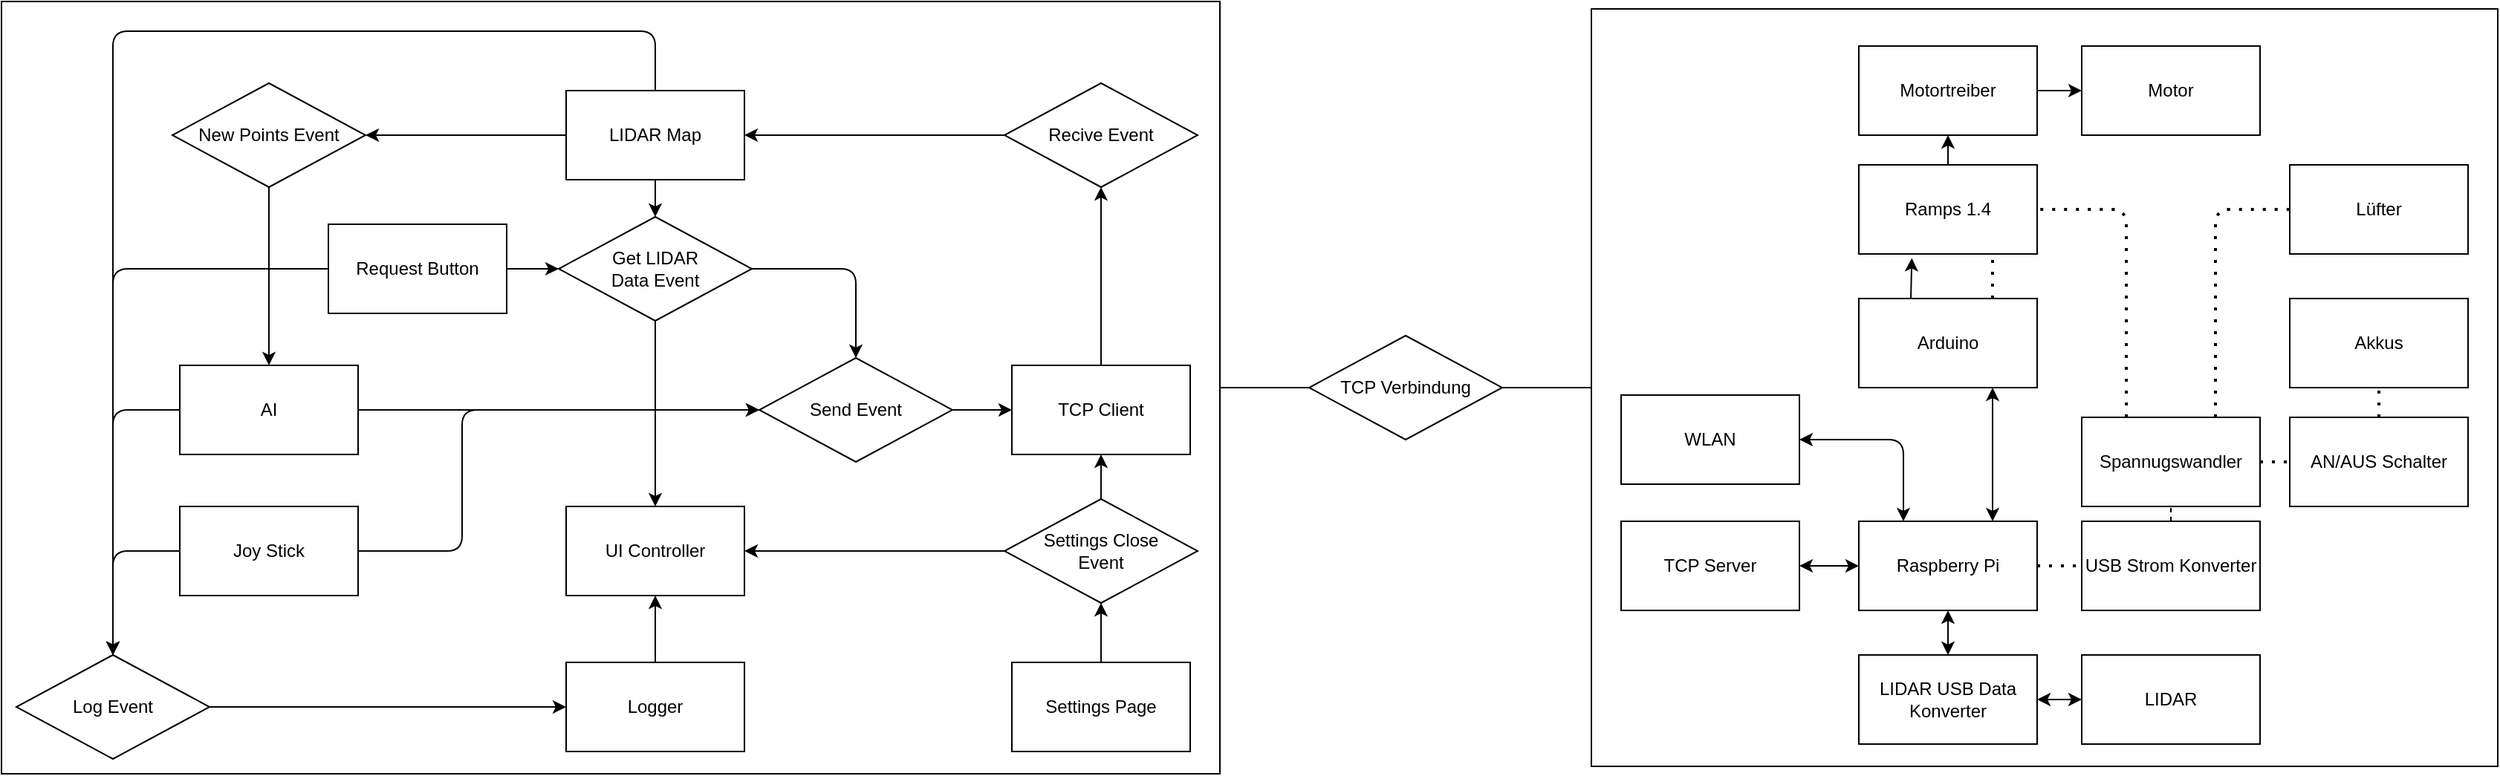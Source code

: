 <mxfile version="14.8.0" type="device"><diagram id="kYfV6NUm2NA3CmeLBPtE" name="Page-1"><mxGraphModel dx="2858" dy="1114" grid="1" gridSize="10" guides="1" tooltips="1" connect="1" arrows="1" fold="1" page="1" pageScale="1" pageWidth="827" pageHeight="1169" math="0" shadow="0"><root><mxCell id="0"/><mxCell id="1" parent="0"/><mxCell id="dVHLjXULifo3lpfTI8DW-144" value="" style="rounded=0;whiteSpace=wrap;html=1;" vertex="1" parent="1"><mxGeometry x="-760" y="40" width="820" height="520" as="geometry"/></mxCell><mxCell id="dVHLjXULifo3lpfTI8DW-61" value="" style="rounded=0;whiteSpace=wrap;html=1;fillOpacity=100;noLabel=0;metaEdit=0;editable=1;" vertex="1" parent="1"><mxGeometry x="310" y="45" width="610" height="510" as="geometry"/></mxCell><mxCell id="dVHLjXULifo3lpfTI8DW-34" value="Arduino" style="rounded=0;whiteSpace=wrap;html=1;" vertex="1" parent="1"><mxGeometry x="490" y="240" width="120" height="60" as="geometry"/></mxCell><mxCell id="dVHLjXULifo3lpfTI8DW-35" value="Raspberry Pi" style="rounded=0;whiteSpace=wrap;html=1;" vertex="1" parent="1"><mxGeometry x="490" y="390" width="120" height="60" as="geometry"/></mxCell><mxCell id="dVHLjXULifo3lpfTI8DW-36" value="" style="endArrow=classic;startArrow=classic;html=1;exitX=0.75;exitY=0;exitDx=0;exitDy=0;entryX=0.75;entryY=1;entryDx=0;entryDy=0;" edge="1" parent="1" source="dVHLjXULifo3lpfTI8DW-35" target="dVHLjXULifo3lpfTI8DW-34"><mxGeometry width="50" height="50" relative="1" as="geometry"><mxPoint x="666" y="480" as="sourcePoint"/><mxPoint x="556" y="320" as="targetPoint"/><Array as="points"><mxPoint x="580" y="325"/></Array></mxGeometry></mxCell><mxCell id="dVHLjXULifo3lpfTI8DW-37" value="Ramps 1.4" style="rounded=0;whiteSpace=wrap;html=1;" vertex="1" parent="1"><mxGeometry x="490" y="150" width="120" height="60" as="geometry"/></mxCell><mxCell id="dVHLjXULifo3lpfTI8DW-38" value="" style="edgeStyle=orthogonalEdgeStyle;rounded=0;orthogonalLoop=1;jettySize=auto;html=1;" edge="1" parent="1" source="dVHLjXULifo3lpfTI8DW-39" target="dVHLjXULifo3lpfTI8DW-41"><mxGeometry relative="1" as="geometry"/></mxCell><mxCell id="dVHLjXULifo3lpfTI8DW-39" value="Motortreiber" style="rounded=0;whiteSpace=wrap;html=1;" vertex="1" parent="1"><mxGeometry x="490" y="70" width="120" height="60" as="geometry"/></mxCell><mxCell id="dVHLjXULifo3lpfTI8DW-40" value="" style="endArrow=classic;html=1;entryX=0.5;entryY=1;entryDx=0;entryDy=0;" edge="1" parent="1" source="dVHLjXULifo3lpfTI8DW-37" target="dVHLjXULifo3lpfTI8DW-39"><mxGeometry width="50" height="50" relative="1" as="geometry"><mxPoint x="650" y="240" as="sourcePoint"/><mxPoint x="700" y="190" as="targetPoint"/></mxGeometry></mxCell><mxCell id="dVHLjXULifo3lpfTI8DW-41" value="Motor" style="rounded=0;whiteSpace=wrap;html=1;" vertex="1" parent="1"><mxGeometry x="640" y="70" width="120" height="60" as="geometry"/></mxCell><mxCell id="dVHLjXULifo3lpfTI8DW-42" value="Akkus" style="rounded=0;whiteSpace=wrap;html=1;" vertex="1" parent="1"><mxGeometry x="780" y="240" width="120" height="60" as="geometry"/></mxCell><mxCell id="dVHLjXULifo3lpfTI8DW-43" value="&lt;div&gt;AN/AUS Schalter&lt;/div&gt;" style="rounded=0;whiteSpace=wrap;html=1;" vertex="1" parent="1"><mxGeometry x="780" y="320" width="120" height="60" as="geometry"/></mxCell><mxCell id="dVHLjXULifo3lpfTI8DW-44" value="Spannugswandler" style="rounded=0;whiteSpace=wrap;html=1;" vertex="1" parent="1"><mxGeometry x="640" y="320" width="120" height="60" as="geometry"/></mxCell><mxCell id="dVHLjXULifo3lpfTI8DW-45" value="USB Strom Konverter" style="rounded=0;whiteSpace=wrap;html=1;" vertex="1" parent="1"><mxGeometry x="640" y="390" width="120" height="60" as="geometry"/></mxCell><mxCell id="dVHLjXULifo3lpfTI8DW-46" value="" style="endArrow=none;dashed=1;html=1;entryX=0.5;entryY=1;entryDx=0;entryDy=0;" edge="1" parent="1" source="dVHLjXULifo3lpfTI8DW-45" target="dVHLjXULifo3lpfTI8DW-44"><mxGeometry width="50" height="50" relative="1" as="geometry"><mxPoint x="620" y="320" as="sourcePoint"/><mxPoint x="670" y="270" as="targetPoint"/></mxGeometry></mxCell><mxCell id="dVHLjXULifo3lpfTI8DW-47" value="" style="endArrow=none;dashed=1;html=1;dashPattern=1 3;strokeWidth=2;entryX=0;entryY=0.5;entryDx=0;entryDy=0;" edge="1" parent="1" target="dVHLjXULifo3lpfTI8DW-45"><mxGeometry width="50" height="50" relative="1" as="geometry"><mxPoint x="610" y="420" as="sourcePoint"/><mxPoint x="700" y="270" as="targetPoint"/></mxGeometry></mxCell><mxCell id="dVHLjXULifo3lpfTI8DW-48" value="" style="endArrow=none;dashed=1;html=1;dashPattern=1 3;strokeWidth=2;exitX=0.25;exitY=0;exitDx=0;exitDy=0;entryX=1;entryY=0.5;entryDx=0;entryDy=0;" edge="1" parent="1" source="dVHLjXULifo3lpfTI8DW-44" target="dVHLjXULifo3lpfTI8DW-37"><mxGeometry width="50" height="50" relative="1" as="geometry"><mxPoint x="710" y="290" as="sourcePoint"/><mxPoint x="760" y="240" as="targetPoint"/><Array as="points"><mxPoint x="670" y="180"/></Array></mxGeometry></mxCell><mxCell id="dVHLjXULifo3lpfTI8DW-49" value="" style="endArrow=none;dashed=1;html=1;dashPattern=1 3;strokeWidth=2;exitX=0.75;exitY=0;exitDx=0;exitDy=0;entryX=0.75;entryY=1;entryDx=0;entryDy=0;" edge="1" parent="1" source="dVHLjXULifo3lpfTI8DW-34" target="dVHLjXULifo3lpfTI8DW-37"><mxGeometry width="50" height="50" relative="1" as="geometry"><mxPoint x="540" y="250" as="sourcePoint"/><mxPoint x="590" y="200" as="targetPoint"/></mxGeometry></mxCell><mxCell id="dVHLjXULifo3lpfTI8DW-50" value="" style="endArrow=classic;html=1;entryX=0.297;entryY=1.045;entryDx=0;entryDy=0;entryPerimeter=0;" edge="1" parent="1" target="dVHLjXULifo3lpfTI8DW-37"><mxGeometry width="50" height="50" relative="1" as="geometry"><mxPoint x="525" y="240" as="sourcePoint"/><mxPoint x="575" y="190" as="targetPoint"/></mxGeometry></mxCell><mxCell id="dVHLjXULifo3lpfTI8DW-51" value="&lt;div&gt;Lüfter&lt;/div&gt;" style="rounded=0;whiteSpace=wrap;html=1;" vertex="1" parent="1"><mxGeometry x="780" y="150" width="120" height="60" as="geometry"/></mxCell><mxCell id="dVHLjXULifo3lpfTI8DW-52" value="" style="endArrow=none;dashed=1;html=1;dashPattern=1 3;strokeWidth=2;entryX=0;entryY=0.5;entryDx=0;entryDy=0;" edge="1" parent="1" target="dVHLjXULifo3lpfTI8DW-51"><mxGeometry width="50" height="50" relative="1" as="geometry"><mxPoint x="730" y="320" as="sourcePoint"/><mxPoint x="780" y="270" as="targetPoint"/><Array as="points"><mxPoint x="730" y="180"/></Array></mxGeometry></mxCell><mxCell id="dVHLjXULifo3lpfTI8DW-53" value="&lt;div&gt;LIDAR USB Data&lt;/div&gt;&lt;div&gt;Konverter&lt;br&gt;&lt;/div&gt;" style="rounded=0;whiteSpace=wrap;html=1;" vertex="1" parent="1"><mxGeometry x="490" y="480" width="120" height="60" as="geometry"/></mxCell><mxCell id="dVHLjXULifo3lpfTI8DW-54" value="LIDAR" style="rounded=0;whiteSpace=wrap;html=1;" vertex="1" parent="1"><mxGeometry x="640" y="480" width="120" height="60" as="geometry"/></mxCell><mxCell id="dVHLjXULifo3lpfTI8DW-55" value="" style="endArrow=classic;startArrow=classic;html=1;exitX=1;exitY=0.5;exitDx=0;exitDy=0;entryX=0;entryY=0.5;entryDx=0;entryDy=0;" edge="1" parent="1" source="dVHLjXULifo3lpfTI8DW-53" target="dVHLjXULifo3lpfTI8DW-54"><mxGeometry width="50" height="50" relative="1" as="geometry"><mxPoint x="760" y="400" as="sourcePoint"/><mxPoint x="810" y="350" as="targetPoint"/></mxGeometry></mxCell><mxCell id="dVHLjXULifo3lpfTI8DW-56" value="" style="endArrow=classic;startArrow=classic;html=1;exitX=0.5;exitY=0;exitDx=0;exitDy=0;entryX=0.5;entryY=1;entryDx=0;entryDy=0;" edge="1" parent="1" source="dVHLjXULifo3lpfTI8DW-53" target="dVHLjXULifo3lpfTI8DW-35"><mxGeometry width="50" height="50" relative="1" as="geometry"><mxPoint x="550" y="470" as="sourcePoint"/><mxPoint x="600" y="420" as="targetPoint"/></mxGeometry></mxCell><mxCell id="dVHLjXULifo3lpfTI8DW-57" value="" style="endArrow=none;dashed=1;html=1;dashPattern=1 3;strokeWidth=2;exitX=1;exitY=0.5;exitDx=0;exitDy=0;entryX=0;entryY=0.5;entryDx=0;entryDy=0;" edge="1" parent="1" source="dVHLjXULifo3lpfTI8DW-44" target="dVHLjXULifo3lpfTI8DW-43"><mxGeometry width="50" height="50" relative="1" as="geometry"><mxPoint x="800" y="470" as="sourcePoint"/><mxPoint x="830" y="400" as="targetPoint"/></mxGeometry></mxCell><mxCell id="dVHLjXULifo3lpfTI8DW-58" value="" style="endArrow=none;dashed=1;html=1;dashPattern=1 3;strokeWidth=2;entryX=0.5;entryY=1;entryDx=0;entryDy=0;exitX=0.5;exitY=0;exitDx=0;exitDy=0;" edge="1" parent="1" source="dVHLjXULifo3lpfTI8DW-43" target="dVHLjXULifo3lpfTI8DW-42"><mxGeometry width="50" height="50" relative="1" as="geometry"><mxPoint x="720" y="330" as="sourcePoint"/><mxPoint x="770" y="280" as="targetPoint"/></mxGeometry></mxCell><mxCell id="dVHLjXULifo3lpfTI8DW-65" value="TCP Server" style="rounded=0;whiteSpace=wrap;html=1;" vertex="1" parent="1"><mxGeometry x="330" y="390" width="120" height="60" as="geometry"/></mxCell><mxCell id="dVHLjXULifo3lpfTI8DW-68" value="" style="endArrow=classic;startArrow=classic;html=1;entryX=0;entryY=0.5;entryDx=0;entryDy=0;exitX=1;exitY=0.5;exitDx=0;exitDy=0;" edge="1" parent="1" source="dVHLjXULifo3lpfTI8DW-65" target="dVHLjXULifo3lpfTI8DW-35"><mxGeometry width="50" height="50" relative="1" as="geometry"><mxPoint x="380" y="435" as="sourcePoint"/><mxPoint x="430" y="385" as="targetPoint"/></mxGeometry></mxCell><mxCell id="dVHLjXULifo3lpfTI8DW-69" value="WLAN" style="rounded=0;whiteSpace=wrap;html=1;" vertex="1" parent="1"><mxGeometry x="330" y="305" width="120" height="60" as="geometry"/></mxCell><mxCell id="dVHLjXULifo3lpfTI8DW-70" value="" style="endArrow=classic;startArrow=classic;html=1;entryX=0.25;entryY=0;entryDx=0;entryDy=0;exitX=1;exitY=0.5;exitDx=0;exitDy=0;" edge="1" parent="1" source="dVHLjXULifo3lpfTI8DW-69" target="dVHLjXULifo3lpfTI8DW-35"><mxGeometry width="50" height="50" relative="1" as="geometry"><mxPoint x="440" y="405" as="sourcePoint"/><mxPoint x="490" y="355" as="targetPoint"/><Array as="points"><mxPoint x="520" y="335"/></Array></mxGeometry></mxCell><mxCell id="dVHLjXULifo3lpfTI8DW-74" value="TCP Client" style="rounded=0;whiteSpace=wrap;html=1;" vertex="1" parent="1"><mxGeometry x="-80" y="285" width="120" height="60" as="geometry"/></mxCell><mxCell id="dVHLjXULifo3lpfTI8DW-77" value="TCP Verbindung" style="shape=rhombus;perimeter=rhombusPerimeter;whiteSpace=wrap;html=1;align=center;" vertex="1" parent="1"><mxGeometry x="120" y="265" width="130" height="70" as="geometry"/></mxCell><mxCell id="dVHLjXULifo3lpfTI8DW-79" value="" style="endArrow=none;html=1;entryX=0;entryY=0.5;entryDx=0;entryDy=0;exitX=1;exitY=0.5;exitDx=0;exitDy=0;" edge="1" parent="1" source="dVHLjXULifo3lpfTI8DW-77" target="dVHLjXULifo3lpfTI8DW-61"><mxGeometry width="50" height="50" relative="1" as="geometry"><mxPoint x="130" y="305" as="sourcePoint"/><mxPoint x="180" y="255" as="targetPoint"/></mxGeometry></mxCell><mxCell id="dVHLjXULifo3lpfTI8DW-80" value="Send Event" style="shape=rhombus;perimeter=rhombusPerimeter;whiteSpace=wrap;html=1;align=center;" vertex="1" parent="1"><mxGeometry x="-250" y="280" width="130" height="70" as="geometry"/></mxCell><mxCell id="dVHLjXULifo3lpfTI8DW-81" value="Recive Event" style="shape=rhombus;perimeter=rhombusPerimeter;whiteSpace=wrap;html=1;align=center;" vertex="1" parent="1"><mxGeometry x="-85" y="95" width="130" height="70" as="geometry"/></mxCell><mxCell id="dVHLjXULifo3lpfTI8DW-85" value="" style="endArrow=classic;html=1;entryX=0.5;entryY=1;entryDx=0;entryDy=0;exitX=0.5;exitY=0;exitDx=0;exitDy=0;" edge="1" parent="1" source="dVHLjXULifo3lpfTI8DW-74" target="dVHLjXULifo3lpfTI8DW-81"><mxGeometry width="50" height="50" relative="1" as="geometry"><mxPoint x="-260" y="360" as="sourcePoint"/><mxPoint x="-210" y="310" as="targetPoint"/><Array as="points"/></mxGeometry></mxCell><mxCell id="dVHLjXULifo3lpfTI8DW-87" value="LIDAR Map" style="rounded=0;whiteSpace=wrap;html=1;" vertex="1" parent="1"><mxGeometry x="-380" y="100" width="120" height="60" as="geometry"/></mxCell><mxCell id="dVHLjXULifo3lpfTI8DW-88" value="" style="endArrow=classic;html=1;entryX=1;entryY=0.5;entryDx=0;entryDy=0;exitX=0;exitY=0.5;exitDx=0;exitDy=0;" edge="1" parent="1" source="dVHLjXULifo3lpfTI8DW-81" target="dVHLjXULifo3lpfTI8DW-87"><mxGeometry width="50" height="50" relative="1" as="geometry"><mxPoint x="-40" y="310" as="sourcePoint"/><mxPoint x="10" y="260" as="targetPoint"/></mxGeometry></mxCell><mxCell id="dVHLjXULifo3lpfTI8DW-94" value="Settings Page" style="rounded=0;whiteSpace=wrap;html=1;" vertex="1" parent="1"><mxGeometry x="-80" y="485" width="120" height="60" as="geometry"/></mxCell><mxCell id="dVHLjXULifo3lpfTI8DW-99" value="&lt;div&gt;Get LIDAR&lt;/div&gt;&lt;div&gt;Data Event&lt;br&gt;&lt;/div&gt;" style="shape=rhombus;perimeter=rhombusPerimeter;whiteSpace=wrap;html=1;align=center;" vertex="1" parent="1"><mxGeometry x="-385" y="185" width="130" height="70" as="geometry"/></mxCell><mxCell id="dVHLjXULifo3lpfTI8DW-100" value="" style="endArrow=classic;html=1;exitX=0.5;exitY=1;exitDx=0;exitDy=0;entryX=0.5;entryY=0;entryDx=0;entryDy=0;" edge="1" parent="1" source="dVHLjXULifo3lpfTI8DW-87" target="dVHLjXULifo3lpfTI8DW-99"><mxGeometry width="50" height="50" relative="1" as="geometry"><mxPoint x="-170" y="300" as="sourcePoint"/><mxPoint x="-120" y="250" as="targetPoint"/></mxGeometry></mxCell><mxCell id="dVHLjXULifo3lpfTI8DW-101" value="" style="endArrow=classic;html=1;exitX=1;exitY=0.5;exitDx=0;exitDy=0;entryX=0.5;entryY=0;entryDx=0;entryDy=0;" edge="1" parent="1" source="dVHLjXULifo3lpfTI8DW-99" target="dVHLjXULifo3lpfTI8DW-80"><mxGeometry width="50" height="50" relative="1" as="geometry"><mxPoint x="-170" y="300" as="sourcePoint"/><mxPoint x="-120" y="250" as="targetPoint"/><Array as="points"><mxPoint x="-185" y="220"/></Array></mxGeometry></mxCell><mxCell id="dVHLjXULifo3lpfTI8DW-102" value="Request Button" style="rounded=0;whiteSpace=wrap;html=1;" vertex="1" parent="1"><mxGeometry x="-540" y="190" width="120" height="60" as="geometry"/></mxCell><mxCell id="dVHLjXULifo3lpfTI8DW-104" value="Joy Stick" style="rounded=0;whiteSpace=wrap;html=1;" vertex="1" parent="1"><mxGeometry x="-640" y="380" width="120" height="60" as="geometry"/></mxCell><mxCell id="dVHLjXULifo3lpfTI8DW-106" value="Logger" style="rounded=0;whiteSpace=wrap;html=1;" vertex="1" parent="1"><mxGeometry x="-380" y="485" width="120" height="60" as="geometry"/></mxCell><mxCell id="dVHLjXULifo3lpfTI8DW-107" value="Log Event" style="shape=rhombus;perimeter=rhombusPerimeter;whiteSpace=wrap;html=1;align=center;" vertex="1" parent="1"><mxGeometry x="-750" y="480" width="130" height="70" as="geometry"/></mxCell><mxCell id="dVHLjXULifo3lpfTI8DW-111" value="" style="endArrow=classic;html=1;exitX=1;exitY=0.5;exitDx=0;exitDy=0;entryX=0;entryY=0.5;entryDx=0;entryDy=0;" edge="1" parent="1" source="dVHLjXULifo3lpfTI8DW-102" target="dVHLjXULifo3lpfTI8DW-99"><mxGeometry width="50" height="50" relative="1" as="geometry"><mxPoint x="-120" y="430" as="sourcePoint"/><mxPoint x="-70" y="380" as="targetPoint"/></mxGeometry></mxCell><mxCell id="dVHLjXULifo3lpfTI8DW-112" value="" style="endArrow=classic;html=1;exitX=1;exitY=0.5;exitDx=0;exitDy=0;entryX=0;entryY=0.5;entryDx=0;entryDy=0;" edge="1" parent="1" source="dVHLjXULifo3lpfTI8DW-107" target="dVHLjXULifo3lpfTI8DW-106"><mxGeometry width="50" height="50" relative="1" as="geometry"><mxPoint x="-120" y="430" as="sourcePoint"/><mxPoint x="-70" y="380" as="targetPoint"/></mxGeometry></mxCell><mxCell id="dVHLjXULifo3lpfTI8DW-115" value="AI" style="rounded=0;whiteSpace=wrap;html=1;" vertex="1" parent="1"><mxGeometry x="-640" y="285" width="120" height="60" as="geometry"/></mxCell><mxCell id="dVHLjXULifo3lpfTI8DW-119" value="New Points Event" style="shape=rhombus;perimeter=rhombusPerimeter;whiteSpace=wrap;html=1;align=center;" vertex="1" parent="1"><mxGeometry x="-645" y="95" width="130" height="70" as="geometry"/></mxCell><mxCell id="dVHLjXULifo3lpfTI8DW-120" value="&lt;div&gt;Settings Close&lt;/div&gt;&lt;div&gt;Event&lt;br&gt;&lt;/div&gt;" style="shape=rhombus;perimeter=rhombusPerimeter;whiteSpace=wrap;html=1;align=center;" vertex="1" parent="1"><mxGeometry x="-85" y="375" width="130" height="70" as="geometry"/></mxCell><mxCell id="dVHLjXULifo3lpfTI8DW-125" value="UI Controller" style="rounded=0;whiteSpace=wrap;html=1;" vertex="1" parent="1"><mxGeometry x="-380" y="380" width="120" height="60" as="geometry"/></mxCell><mxCell id="dVHLjXULifo3lpfTI8DW-128" value="" style="endArrow=classic;html=1;entryX=1;entryY=0.5;entryDx=0;entryDy=0;exitX=0;exitY=0.5;exitDx=0;exitDy=0;" edge="1" parent="1" source="dVHLjXULifo3lpfTI8DW-87" target="dVHLjXULifo3lpfTI8DW-119"><mxGeometry width="50" height="50" relative="1" as="geometry"><mxPoint x="-30" y="360" as="sourcePoint"/><mxPoint x="20" y="310" as="targetPoint"/></mxGeometry></mxCell><mxCell id="dVHLjXULifo3lpfTI8DW-129" value="" style="endArrow=classic;html=1;exitX=1;exitY=0.5;exitDx=0;exitDy=0;entryX=0;entryY=0.5;entryDx=0;entryDy=0;" edge="1" parent="1" source="dVHLjXULifo3lpfTI8DW-80" target="dVHLjXULifo3lpfTI8DW-74"><mxGeometry width="50" height="50" relative="1" as="geometry"><mxPoint x="-130" y="360" as="sourcePoint"/><mxPoint x="-80" y="310" as="targetPoint"/></mxGeometry></mxCell><mxCell id="dVHLjXULifo3lpfTI8DW-130" value="" style="endArrow=classic;html=1;exitX=0.5;exitY=1;exitDx=0;exitDy=0;" edge="1" parent="1" source="dVHLjXULifo3lpfTI8DW-119" target="dVHLjXULifo3lpfTI8DW-115"><mxGeometry width="50" height="50" relative="1" as="geometry"><mxPoint x="-420" y="380" as="sourcePoint"/><mxPoint x="-370" y="330" as="targetPoint"/></mxGeometry></mxCell><mxCell id="dVHLjXULifo3lpfTI8DW-131" value="" style="endArrow=classic;html=1;exitX=1;exitY=0.5;exitDx=0;exitDy=0;entryX=0;entryY=0.5;entryDx=0;entryDy=0;" edge="1" parent="1" source="dVHLjXULifo3lpfTI8DW-115" target="dVHLjXULifo3lpfTI8DW-80"><mxGeometry width="50" height="50" relative="1" as="geometry"><mxPoint x="-420" y="380" as="sourcePoint"/><mxPoint x="-370" y="330" as="targetPoint"/></mxGeometry></mxCell><mxCell id="dVHLjXULifo3lpfTI8DW-132" value="" style="endArrow=classic;html=1;exitX=0.5;exitY=1;exitDx=0;exitDy=0;entryX=0.5;entryY=0;entryDx=0;entryDy=0;" edge="1" parent="1" source="dVHLjXULifo3lpfTI8DW-99" target="dVHLjXULifo3lpfTI8DW-125"><mxGeometry width="50" height="50" relative="1" as="geometry"><mxPoint x="-350" y="380" as="sourcePoint"/><mxPoint x="-300" y="330" as="targetPoint"/></mxGeometry></mxCell><mxCell id="dVHLjXULifo3lpfTI8DW-134" value="" style="endArrow=classic;html=1;exitX=1;exitY=0.5;exitDx=0;exitDy=0;entryX=0;entryY=0.5;entryDx=0;entryDy=0;" edge="1" parent="1" source="dVHLjXULifo3lpfTI8DW-104" target="dVHLjXULifo3lpfTI8DW-80"><mxGeometry width="50" height="50" relative="1" as="geometry"><mxPoint x="-310" y="440" as="sourcePoint"/><mxPoint x="-430" y="370" as="targetPoint"/><Array as="points"><mxPoint x="-450" y="410"/><mxPoint x="-450" y="315"/></Array></mxGeometry></mxCell><mxCell id="dVHLjXULifo3lpfTI8DW-135" value="" style="endArrow=classic;html=1;exitX=0;exitY=0.5;exitDx=0;exitDy=0;entryX=0.5;entryY=0;entryDx=0;entryDy=0;" edge="1" parent="1" source="dVHLjXULifo3lpfTI8DW-104" target="dVHLjXULifo3lpfTI8DW-107"><mxGeometry width="50" height="50" relative="1" as="geometry"><mxPoint x="-340" y="420" as="sourcePoint"/><mxPoint x="-290" y="370" as="targetPoint"/><Array as="points"><mxPoint x="-685" y="410"/></Array></mxGeometry></mxCell><mxCell id="dVHLjXULifo3lpfTI8DW-136" value="" style="endArrow=classic;html=1;exitX=0.5;exitY=0;exitDx=0;exitDy=0;entryX=0.5;entryY=1;entryDx=0;entryDy=0;" edge="1" parent="1" source="dVHLjXULifo3lpfTI8DW-120" target="dVHLjXULifo3lpfTI8DW-74"><mxGeometry width="50" height="50" relative="1" as="geometry"><mxPoint x="-230" y="390" as="sourcePoint"/><mxPoint x="-180" y="340" as="targetPoint"/></mxGeometry></mxCell><mxCell id="dVHLjXULifo3lpfTI8DW-137" value="" style="endArrow=classic;html=1;entryX=0.5;entryY=1;entryDx=0;entryDy=0;exitX=0.5;exitY=0;exitDx=0;exitDy=0;" edge="1" parent="1" source="dVHLjXULifo3lpfTI8DW-94" target="dVHLjXULifo3lpfTI8DW-120"><mxGeometry width="50" height="50" relative="1" as="geometry"><mxPoint x="-230" y="410" as="sourcePoint"/><mxPoint x="-180" y="360" as="targetPoint"/></mxGeometry></mxCell><mxCell id="dVHLjXULifo3lpfTI8DW-139" value="" style="endArrow=classic;html=1;exitX=0;exitY=0.5;exitDx=0;exitDy=0;entryX=1;entryY=0.5;entryDx=0;entryDy=0;" edge="1" parent="1" source="dVHLjXULifo3lpfTI8DW-120" target="dVHLjXULifo3lpfTI8DW-125"><mxGeometry width="50" height="50" relative="1" as="geometry"><mxPoint x="-230" y="410" as="sourcePoint"/><mxPoint x="-180" y="360" as="targetPoint"/></mxGeometry></mxCell><mxCell id="dVHLjXULifo3lpfTI8DW-140" value="" style="endArrow=classic;html=1;exitX=0.5;exitY=0;exitDx=0;exitDy=0;entryX=0.5;entryY=1;entryDx=0;entryDy=0;" edge="1" parent="1" source="dVHLjXULifo3lpfTI8DW-106" target="dVHLjXULifo3lpfTI8DW-125"><mxGeometry width="50" height="50" relative="1" as="geometry"><mxPoint x="-310" y="370" as="sourcePoint"/><mxPoint x="-260" y="320" as="targetPoint"/></mxGeometry></mxCell><mxCell id="dVHLjXULifo3lpfTI8DW-141" value="" style="endArrow=classic;html=1;exitX=0;exitY=0.5;exitDx=0;exitDy=0;entryX=0.5;entryY=0;entryDx=0;entryDy=0;" edge="1" parent="1" source="dVHLjXULifo3lpfTI8DW-115" target="dVHLjXULifo3lpfTI8DW-107"><mxGeometry width="50" height="50" relative="1" as="geometry"><mxPoint x="-570" y="380" as="sourcePoint"/><mxPoint x="-520" y="330" as="targetPoint"/><Array as="points"><mxPoint x="-685" y="315"/></Array></mxGeometry></mxCell><mxCell id="dVHLjXULifo3lpfTI8DW-142" value="" style="endArrow=classic;html=1;entryX=0.5;entryY=0;entryDx=0;entryDy=0;" edge="1" parent="1" target="dVHLjXULifo3lpfTI8DW-107"><mxGeometry width="50" height="50" relative="1" as="geometry"><mxPoint x="-320" y="100" as="sourcePoint"/><mxPoint x="-690" y="490" as="targetPoint"/><Array as="points"><mxPoint x="-320" y="60"/><mxPoint x="-685" y="60"/></Array></mxGeometry></mxCell><mxCell id="dVHLjXULifo3lpfTI8DW-143" value="" style="endArrow=classic;html=1;exitX=0;exitY=0.5;exitDx=0;exitDy=0;entryX=0.5;entryY=0;entryDx=0;entryDy=0;" edge="1" parent="1" source="dVHLjXULifo3lpfTI8DW-102" target="dVHLjXULifo3lpfTI8DW-107"><mxGeometry width="50" height="50" relative="1" as="geometry"><mxPoint x="-580" y="310" as="sourcePoint"/><mxPoint x="-670" y="470" as="targetPoint"/><Array as="points"><mxPoint x="-685" y="220"/></Array></mxGeometry></mxCell><mxCell id="dVHLjXULifo3lpfTI8DW-145" value="" style="endArrow=none;html=1;exitX=1;exitY=0.5;exitDx=0;exitDy=0;entryX=0;entryY=0.5;entryDx=0;entryDy=0;" edge="1" parent="1" source="dVHLjXULifo3lpfTI8DW-144" target="dVHLjXULifo3lpfTI8DW-77"><mxGeometry width="50" height="50" relative="1" as="geometry"><mxPoint x="30" y="305" as="sourcePoint"/><mxPoint x="80" y="255" as="targetPoint"/></mxGeometry></mxCell></root></mxGraphModel></diagram></mxfile>